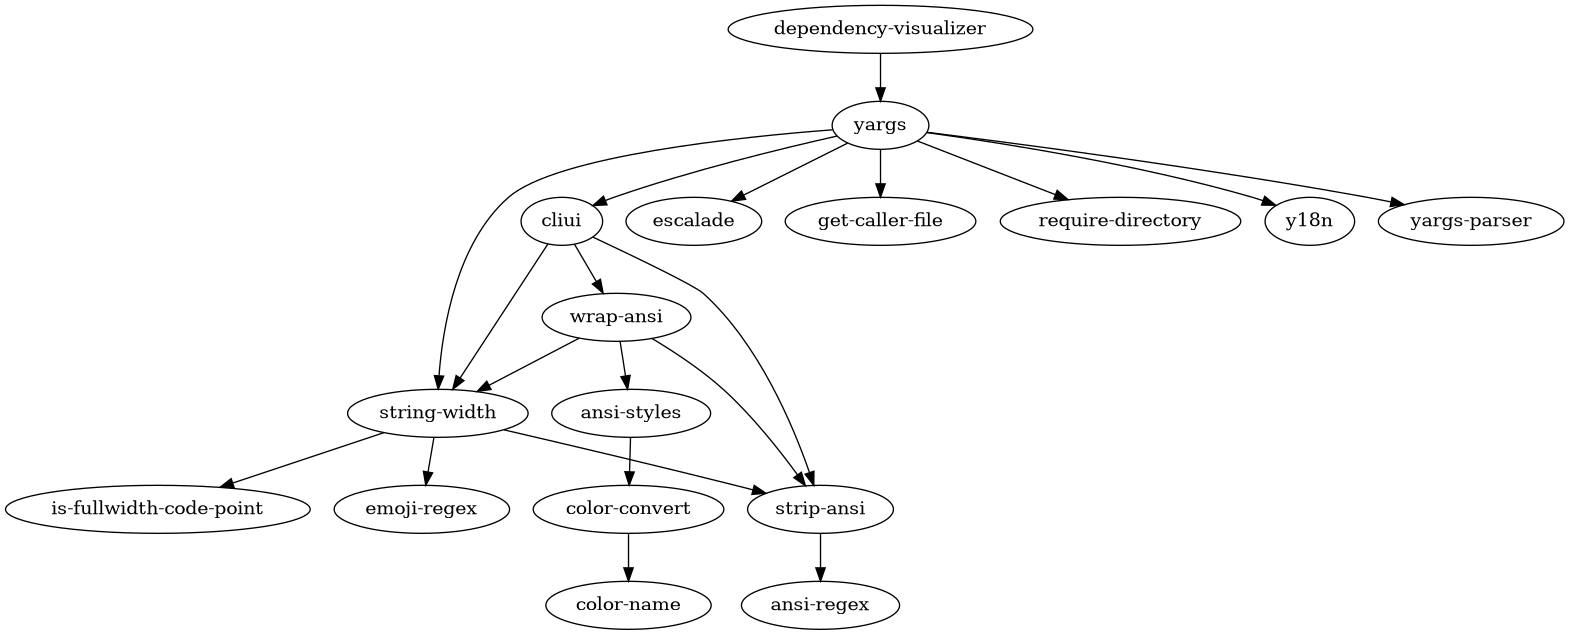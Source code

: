 @startuml
digraph G {
  "dependency-visualizer" -> "yargs";
  "yargs" -> "cliui";
  "yargs" -> "escalade";
  "yargs" -> "get-caller-file";
  "yargs" -> "require-directory";
  "yargs" -> "string-width";
  "yargs" -> "y18n";
  "yargs" -> "yargs-parser";
  "cliui" -> "string-width";
  "cliui" -> "strip-ansi";
  "cliui" -> "wrap-ansi";
  "string-width" -> "emoji-regex";
  "string-width" -> "is-fullwidth-code-point";
  "string-width" -> "strip-ansi";
  "strip-ansi" -> "ansi-regex";
  "wrap-ansi" -> "ansi-styles";
  "wrap-ansi" -> "string-width";
  "wrap-ansi" -> "strip-ansi";
  "ansi-styles" -> "color-convert";
  "color-convert" -> "color-name";
}
@enduml